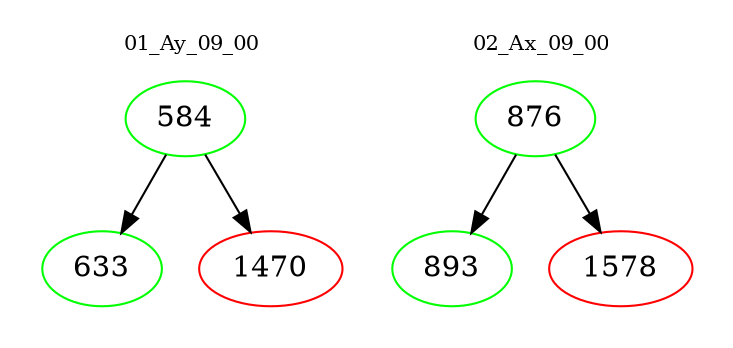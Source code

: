 digraph{
subgraph cluster_0 {
color = white
label = "01_Ay_09_00";
fontsize=10;
T0_584 [label="584", color="green"]
T0_584 -> T0_633 [color="black"]
T0_633 [label="633", color="green"]
T0_584 -> T0_1470 [color="black"]
T0_1470 [label="1470", color="red"]
}
subgraph cluster_1 {
color = white
label = "02_Ax_09_00";
fontsize=10;
T1_876 [label="876", color="green"]
T1_876 -> T1_893 [color="black"]
T1_893 [label="893", color="green"]
T1_876 -> T1_1578 [color="black"]
T1_1578 [label="1578", color="red"]
}
}
